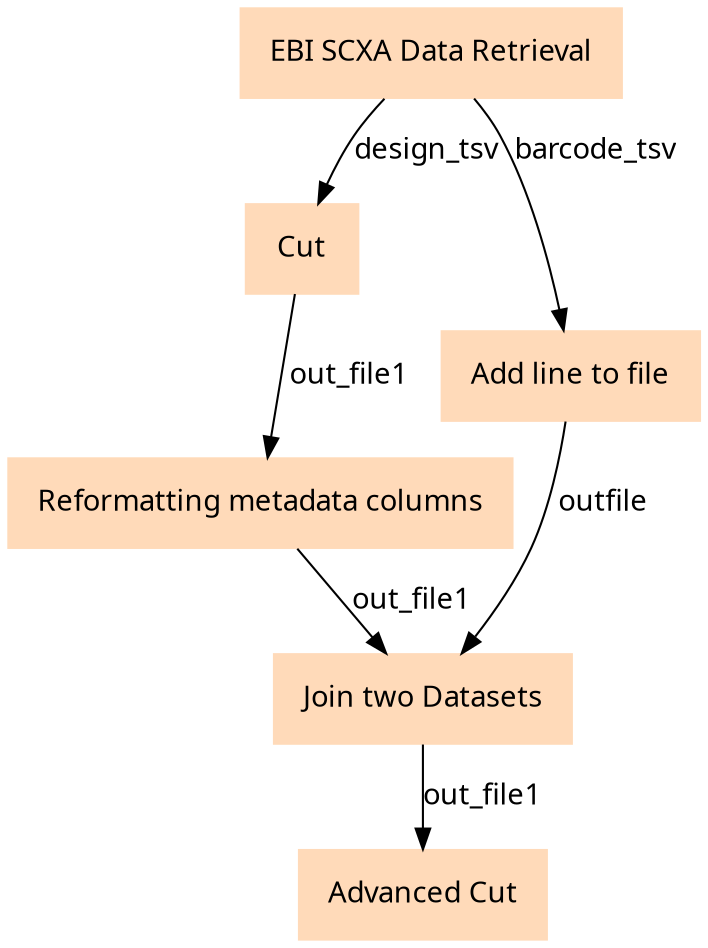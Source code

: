 digraph main {
  node [fontname="Atkinson Hyperlegible", shape=box, color=white,style=filled,color=peachpuff,margin="0.2,0.2"];
  edge [fontname="Atkinson Hyperlegible"];
  0[label="EBI SCXA Data Retrieval"]
  1[label="Cut"]
  0 -> 1 [label="design_tsv"]
  2[label="Add line to file"]
  0 -> 2 [label="barcode_tsv"]
  3[label="Reformatting metadata columns"]
  1 -> 3 [label="out_file1"]
  4[label="Join two Datasets"]
  2 -> 4 [label="outfile"]
  3 -> 4 [label="out_file1"]
  5[label="Advanced Cut"]
  4 -> 5 [label="out_file1"]
}